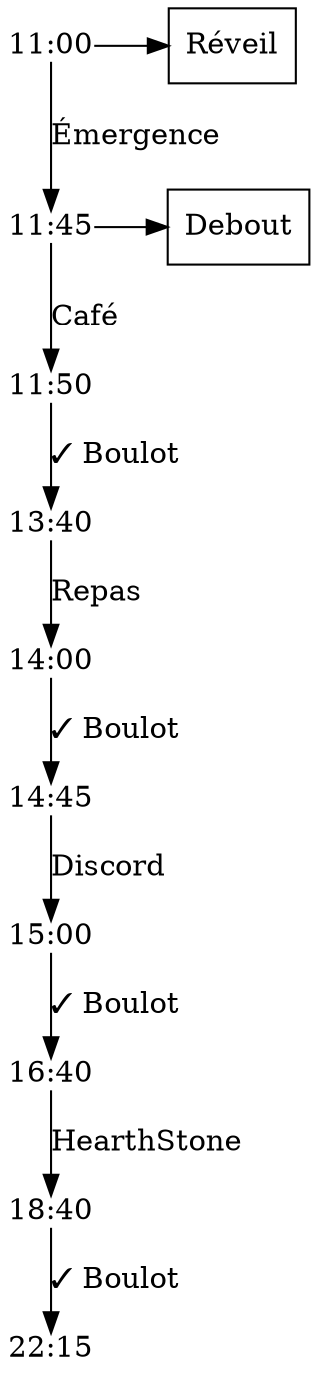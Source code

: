 digraph "2023-11-23" {
  node [shape = plain];
  "11:00" -> "11:45"  [label = "Émergence"];
  "11:45" -> "11:50"  [label = "Café"];
  "11:50" -> "13:40"  [label = "✓ Boulot"];
  "13:40" -> "14:00"  [label = "Repas"];
  "14:00" -> "14:45"  [label =  "✓ Boulot"];
  "14:45" -> "15:00"  [label = "Discord"];
  "15:00" -> "16:40"  [label = "✓ Boulot"];
  "16:40" -> "18:40"  [label = "HearthStone"];
  "18:40" -> "22:15"  [label = "✓ Boulot"];

  node [shape = box];
  {rank = same; "11:00" -> "Réveil"};
  {rank = same; "11:45" -> "Debout"};
}
